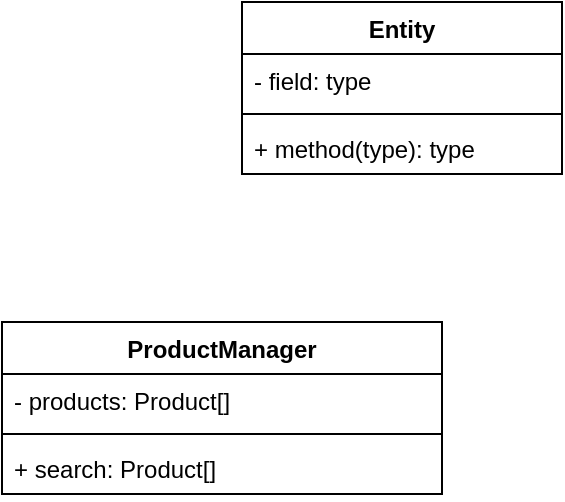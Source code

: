 <mxfile version="20.6.0" type="github" pages="2">
  <diagram id="w9TCP4Fic-kMiViK7QzL" name="class">
    <mxGraphModel dx="723" dy="363" grid="1" gridSize="10" guides="1" tooltips="1" connect="1" arrows="1" fold="1" page="1" pageScale="1" pageWidth="850" pageHeight="1100" math="0" shadow="0">
      <root>
        <mxCell id="0" />
        <mxCell id="1" parent="0" />
        <mxCell id="n4AqTj_4eCvh9CRNQj8h-1" value="Entity" style="swimlane;fontStyle=1;align=center;verticalAlign=top;childLayout=stackLayout;horizontal=1;startSize=26;horizontalStack=0;resizeParent=1;resizeParentMax=0;resizeLast=0;collapsible=1;marginBottom=0;" vertex="1" parent="1">
          <mxGeometry x="240" y="80" width="160" height="86" as="geometry" />
        </mxCell>
        <mxCell id="n4AqTj_4eCvh9CRNQj8h-2" value="- field: type" style="text;strokeColor=none;fillColor=none;align=left;verticalAlign=top;spacingLeft=4;spacingRight=4;overflow=hidden;rotatable=0;points=[[0,0.5],[1,0.5]];portConstraint=eastwest;" vertex="1" parent="n4AqTj_4eCvh9CRNQj8h-1">
          <mxGeometry y="26" width="160" height="26" as="geometry" />
        </mxCell>
        <mxCell id="n4AqTj_4eCvh9CRNQj8h-3" value="" style="line;strokeWidth=1;fillColor=none;align=left;verticalAlign=middle;spacingTop=-1;spacingLeft=3;spacingRight=3;rotatable=0;labelPosition=right;points=[];portConstraint=eastwest;strokeColor=inherit;" vertex="1" parent="n4AqTj_4eCvh9CRNQj8h-1">
          <mxGeometry y="52" width="160" height="8" as="geometry" />
        </mxCell>
        <mxCell id="n4AqTj_4eCvh9CRNQj8h-4" value="+ method(type): type" style="text;strokeColor=none;fillColor=none;align=left;verticalAlign=top;spacingLeft=4;spacingRight=4;overflow=hidden;rotatable=0;points=[[0,0.5],[1,0.5]];portConstraint=eastwest;" vertex="1" parent="n4AqTj_4eCvh9CRNQj8h-1">
          <mxGeometry y="60" width="160" height="26" as="geometry" />
        </mxCell>
        <mxCell id="n4AqTj_4eCvh9CRNQj8h-9" value="ProductManager" style="swimlane;fontStyle=1;align=center;verticalAlign=top;childLayout=stackLayout;horizontal=1;startSize=26;horizontalStack=0;resizeParent=1;resizeParentMax=0;resizeLast=0;collapsible=1;marginBottom=0;" vertex="1" parent="1">
          <mxGeometry x="120" y="240" width="220" height="86" as="geometry" />
        </mxCell>
        <mxCell id="n4AqTj_4eCvh9CRNQj8h-10" value="- products: Product[]" style="text;strokeColor=none;fillColor=none;align=left;verticalAlign=top;spacingLeft=4;spacingRight=4;overflow=hidden;rotatable=0;points=[[0,0.5],[1,0.5]];portConstraint=eastwest;" vertex="1" parent="n4AqTj_4eCvh9CRNQj8h-9">
          <mxGeometry y="26" width="220" height="26" as="geometry" />
        </mxCell>
        <mxCell id="n4AqTj_4eCvh9CRNQj8h-11" value="" style="line;strokeWidth=1;fillColor=none;align=left;verticalAlign=middle;spacingTop=-1;spacingLeft=3;spacingRight=3;rotatable=0;labelPosition=right;points=[];portConstraint=eastwest;strokeColor=inherit;" vertex="1" parent="n4AqTj_4eCvh9CRNQj8h-9">
          <mxGeometry y="52" width="220" height="8" as="geometry" />
        </mxCell>
        <mxCell id="n4AqTj_4eCvh9CRNQj8h-13" value="+ search: Product[]" style="text;strokeColor=none;fillColor=none;align=left;verticalAlign=top;spacingLeft=4;spacingRight=4;overflow=hidden;rotatable=0;points=[[0,0.5],[1,0.5]];portConstraint=eastwest;" vertex="1" parent="n4AqTj_4eCvh9CRNQj8h-9">
          <mxGeometry y="60" width="220" height="26" as="geometry" />
        </mxCell>
      </root>
    </mxGraphModel>
  </diagram>
  <diagram id="ggQ_cfiFGzmTYXXaBi25" name="activity">
    <mxGraphModel dx="868" dy="435" grid="1" gridSize="10" guides="1" tooltips="1" connect="1" arrows="1" fold="1" page="1" pageScale="1" pageWidth="850" pageHeight="1100" math="0" shadow="0">
      <root>
        <mxCell id="0" />
        <mxCell id="1" parent="0" />
      </root>
    </mxGraphModel>
  </diagram>
</mxfile>
